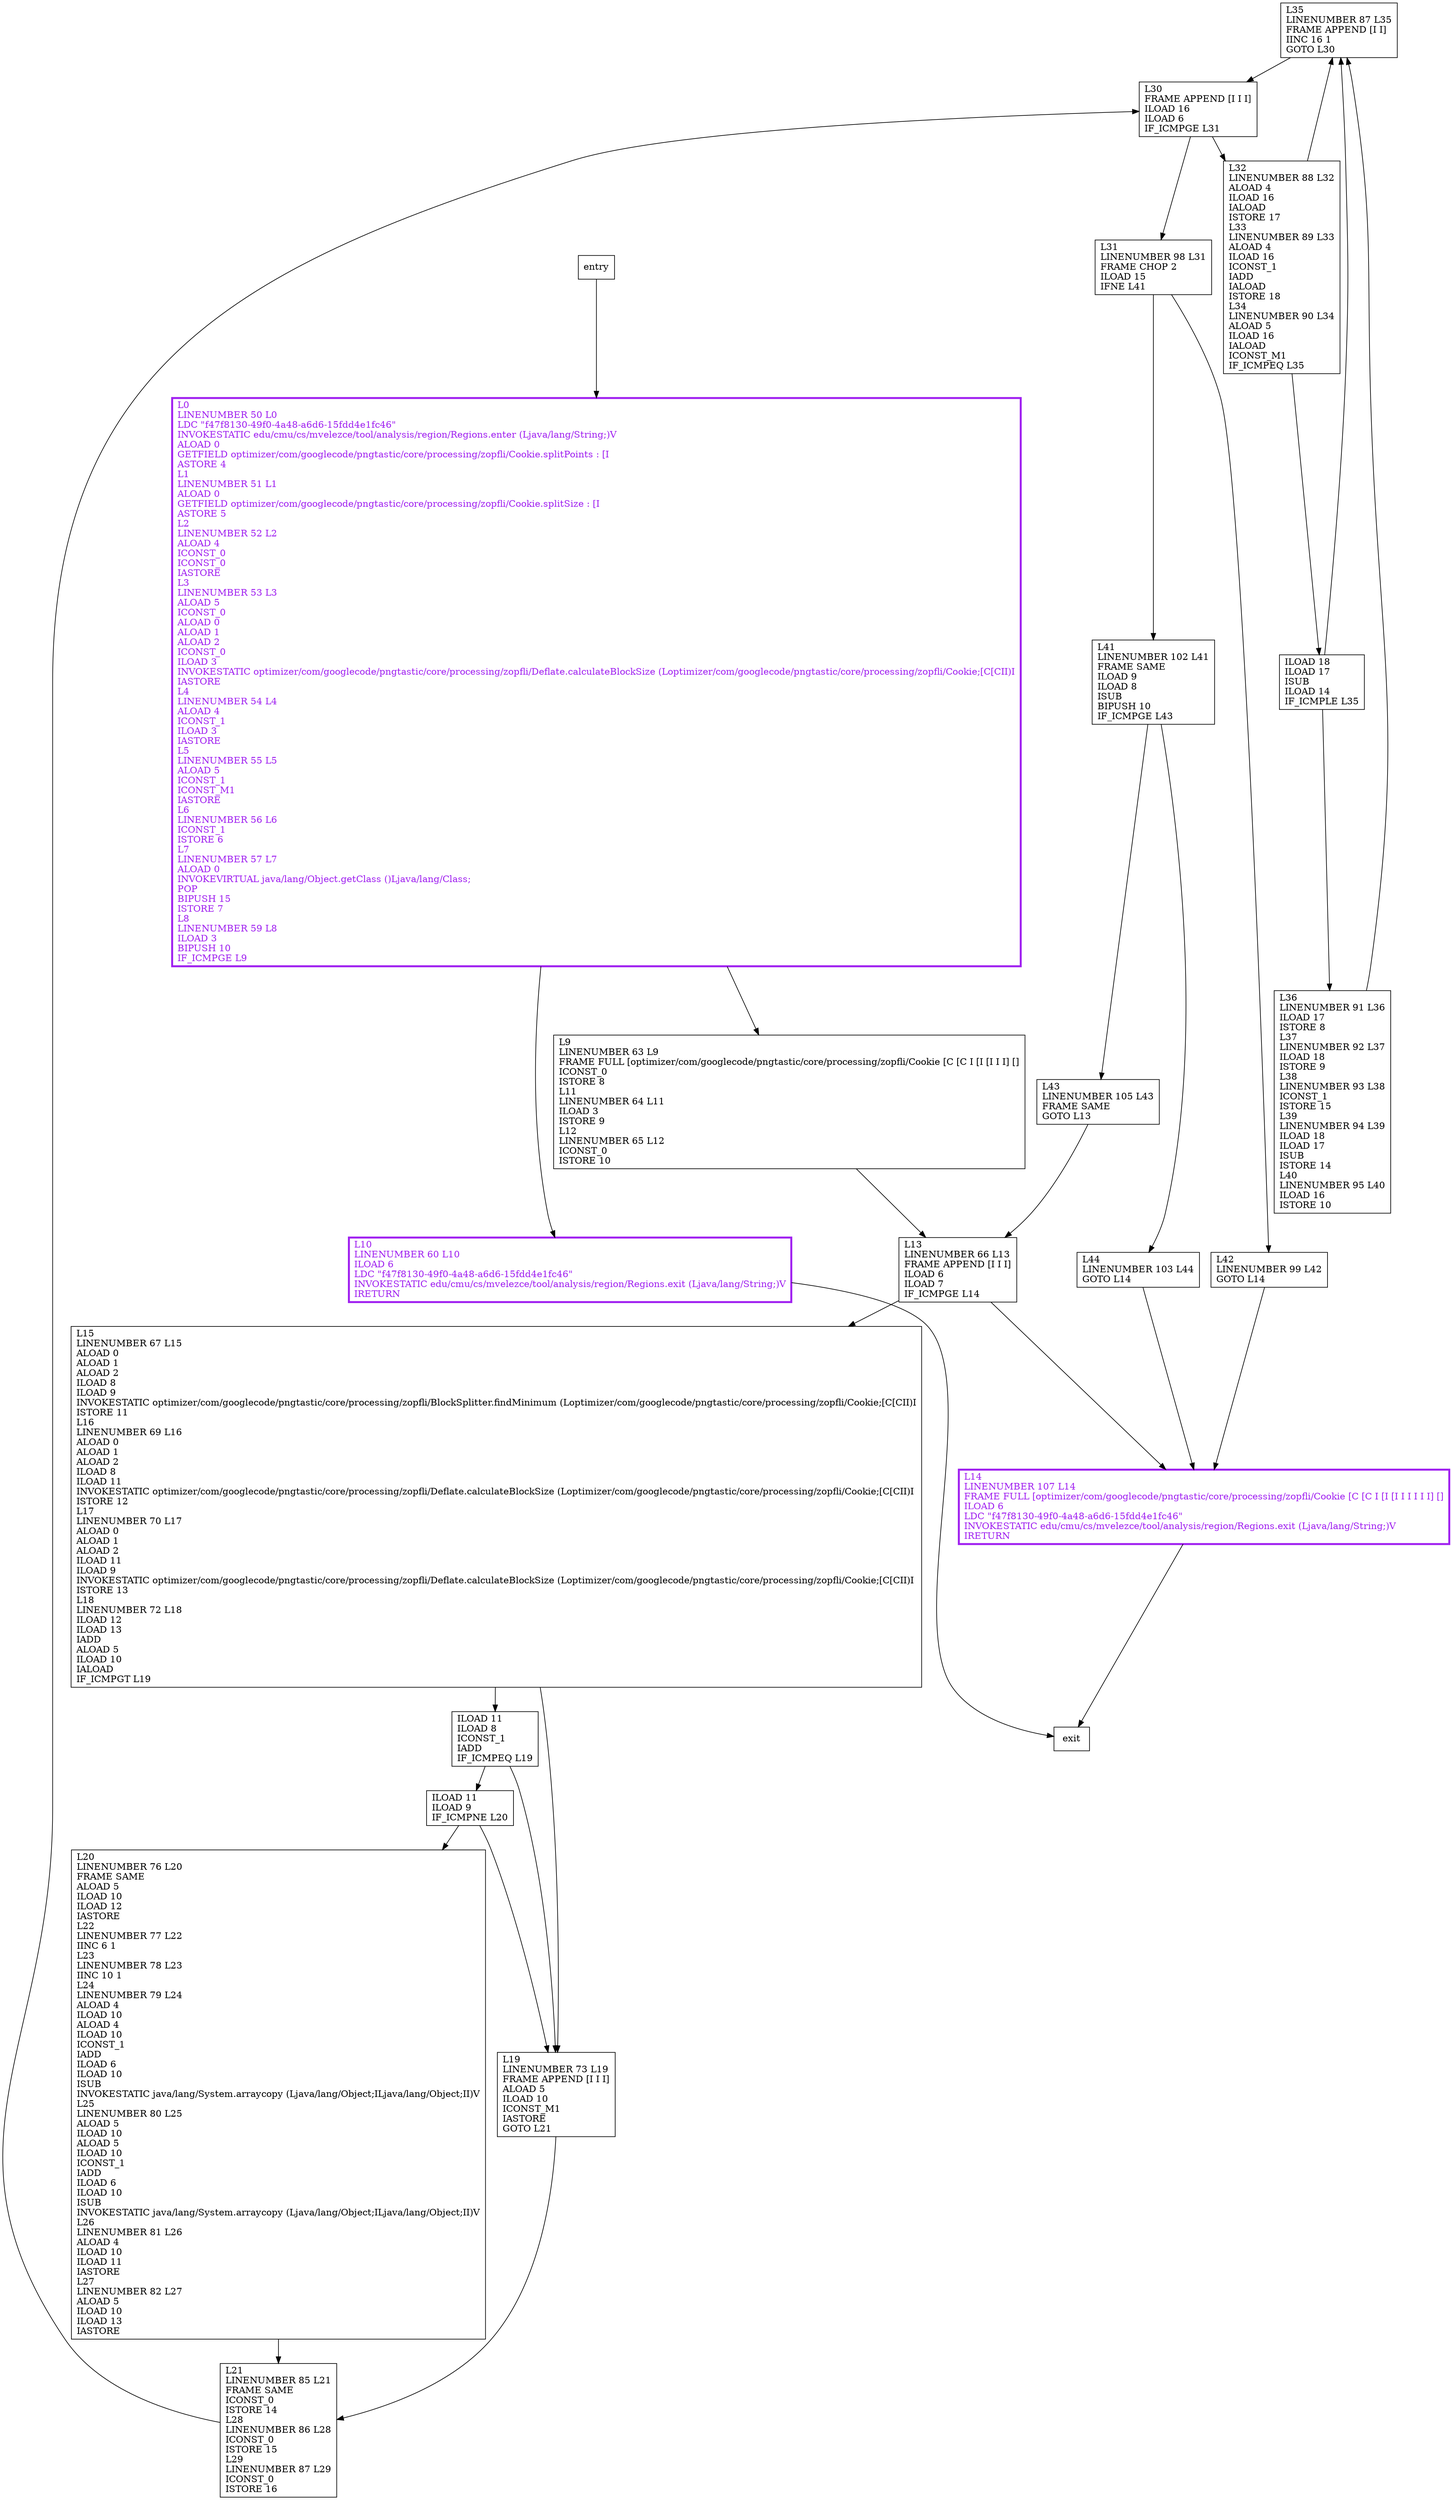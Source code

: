 digraph splitLz {
node [shape=record];
769132147 [label="L35\lLINENUMBER 87 L35\lFRAME APPEND [I I]\lIINC 16 1\lGOTO L30\l"];
38603201 [label="L15\lLINENUMBER 67 L15\lALOAD 0\lALOAD 1\lALOAD 2\lILOAD 8\lILOAD 9\lINVOKESTATIC optimizer/com/googlecode/pngtastic/core/processing/zopfli/BlockSplitter.findMinimum (Loptimizer/com/googlecode/pngtastic/core/processing/zopfli/Cookie;[C[CII)I\lISTORE 11\lL16\lLINENUMBER 69 L16\lALOAD 0\lALOAD 1\lALOAD 2\lILOAD 8\lILOAD 11\lINVOKESTATIC optimizer/com/googlecode/pngtastic/core/processing/zopfli/Deflate.calculateBlockSize (Loptimizer/com/googlecode/pngtastic/core/processing/zopfli/Cookie;[C[CII)I\lISTORE 12\lL17\lLINENUMBER 70 L17\lALOAD 0\lALOAD 1\lALOAD 2\lILOAD 11\lILOAD 9\lINVOKESTATIC optimizer/com/googlecode/pngtastic/core/processing/zopfli/Deflate.calculateBlockSize (Loptimizer/com/googlecode/pngtastic/core/processing/zopfli/Cookie;[C[CII)I\lISTORE 13\lL18\lLINENUMBER 72 L18\lILOAD 12\lILOAD 13\lIADD\lALOAD 5\lILOAD 10\lIALOAD\lIF_ICMPGT L19\l"];
264394929 [label="L31\lLINENUMBER 98 L31\lFRAME CHOP 2\lILOAD 15\lIFNE L41\l"];
1878413714 [label="L32\lLINENUMBER 88 L32\lALOAD 4\lILOAD 16\lIALOAD\lISTORE 17\lL33\lLINENUMBER 89 L33\lALOAD 4\lILOAD 16\lICONST_1\lIADD\lIALOAD\lISTORE 18\lL34\lLINENUMBER 90 L34\lALOAD 5\lILOAD 16\lIALOAD\lICONST_M1\lIF_ICMPEQ L35\l"];
1422273905 [label="L19\lLINENUMBER 73 L19\lFRAME APPEND [I I I]\lALOAD 5\lILOAD 10\lICONST_M1\lIASTORE\lGOTO L21\l"];
1221981006 [label="L21\lLINENUMBER 85 L21\lFRAME SAME\lICONST_0\lISTORE 14\lL28\lLINENUMBER 86 L28\lICONST_0\lISTORE 15\lL29\lLINENUMBER 87 L29\lICONST_0\lISTORE 16\l"];
181252244 [label="L30\lFRAME APPEND [I I I]\lILOAD 16\lILOAD 6\lIF_ICMPGE L31\l"];
1694784135 [label="ILOAD 11\lILOAD 8\lICONST_1\lIADD\lIF_ICMPEQ L19\l"];
30699728 [label="L14\lLINENUMBER 107 L14\lFRAME FULL [optimizer/com/googlecode/pngtastic/core/processing/zopfli/Cookie [C [C I [I [I I I I I I] []\lILOAD 6\lLDC \"f47f8130-49f0-4a48-a6d6-15fdd4e1fc46\"\lINVOKESTATIC edu/cmu/cs/mvelezce/tool/analysis/region/Regions.exit (Ljava/lang/String;)V\lIRETURN\l"];
1914108708 [label="L13\lLINENUMBER 66 L13\lFRAME APPEND [I I I]\lILOAD 6\lILOAD 7\lIF_ICMPGE L14\l"];
753631393 [label="L43\lLINENUMBER 105 L43\lFRAME SAME\lGOTO L13\l"];
1733022752 [label="L41\lLINENUMBER 102 L41\lFRAME SAME\lILOAD 9\lILOAD 8\lISUB\lBIPUSH 10\lIF_ICMPGE L43\l"];
1494346128 [label="L9\lLINENUMBER 63 L9\lFRAME FULL [optimizer/com/googlecode/pngtastic/core/processing/zopfli/Cookie [C [C I [I [I I I] []\lICONST_0\lISTORE 8\lL11\lLINENUMBER 64 L11\lILOAD 3\lISTORE 9\lL12\lLINENUMBER 65 L12\lICONST_0\lISTORE 10\l"];
33563464 [label="L0\lLINENUMBER 50 L0\lLDC \"f47f8130-49f0-4a48-a6d6-15fdd4e1fc46\"\lINVOKESTATIC edu/cmu/cs/mvelezce/tool/analysis/region/Regions.enter (Ljava/lang/String;)V\lALOAD 0\lGETFIELD optimizer/com/googlecode/pngtastic/core/processing/zopfli/Cookie.splitPoints : [I\lASTORE 4\lL1\lLINENUMBER 51 L1\lALOAD 0\lGETFIELD optimizer/com/googlecode/pngtastic/core/processing/zopfli/Cookie.splitSize : [I\lASTORE 5\lL2\lLINENUMBER 52 L2\lALOAD 4\lICONST_0\lICONST_0\lIASTORE\lL3\lLINENUMBER 53 L3\lALOAD 5\lICONST_0\lALOAD 0\lALOAD 1\lALOAD 2\lICONST_0\lILOAD 3\lINVOKESTATIC optimizer/com/googlecode/pngtastic/core/processing/zopfli/Deflate.calculateBlockSize (Loptimizer/com/googlecode/pngtastic/core/processing/zopfli/Cookie;[C[CII)I\lIASTORE\lL4\lLINENUMBER 54 L4\lALOAD 4\lICONST_1\lILOAD 3\lIASTORE\lL5\lLINENUMBER 55 L5\lALOAD 5\lICONST_1\lICONST_M1\lIASTORE\lL6\lLINENUMBER 56 L6\lICONST_1\lISTORE 6\lL7\lLINENUMBER 57 L7\lALOAD 0\lINVOKEVIRTUAL java/lang/Object.getClass ()Ljava/lang/Class;\lPOP\lBIPUSH 15\lISTORE 7\lL8\lLINENUMBER 59 L8\lILOAD 3\lBIPUSH 10\lIF_ICMPGE L9\l"];
822087264 [label="L10\lLINENUMBER 60 L10\lILOAD 6\lLDC \"f47f8130-49f0-4a48-a6d6-15fdd4e1fc46\"\lINVOKESTATIC edu/cmu/cs/mvelezce/tool/analysis/region/Regions.exit (Ljava/lang/String;)V\lIRETURN\l"];
1207231495 [label="ILOAD 11\lILOAD 9\lIF_ICMPNE L20\l"];
722417467 [label="L42\lLINENUMBER 99 L42\lGOTO L14\l"];
756936249 [label="L20\lLINENUMBER 76 L20\lFRAME SAME\lALOAD 5\lILOAD 10\lILOAD 12\lIASTORE\lL22\lLINENUMBER 77 L22\lIINC 6 1\lL23\lLINENUMBER 78 L23\lIINC 10 1\lL24\lLINENUMBER 79 L24\lALOAD 4\lILOAD 10\lALOAD 4\lILOAD 10\lICONST_1\lIADD\lILOAD 6\lILOAD 10\lISUB\lINVOKESTATIC java/lang/System.arraycopy (Ljava/lang/Object;ILjava/lang/Object;II)V\lL25\lLINENUMBER 80 L25\lALOAD 5\lILOAD 10\lALOAD 5\lILOAD 10\lICONST_1\lIADD\lILOAD 6\lILOAD 10\lISUB\lINVOKESTATIC java/lang/System.arraycopy (Ljava/lang/Object;ILjava/lang/Object;II)V\lL26\lLINENUMBER 81 L26\lALOAD 4\lILOAD 10\lILOAD 11\lIASTORE\lL27\lLINENUMBER 82 L27\lALOAD 5\lILOAD 10\lILOAD 13\lIASTORE\l"];
1474957626 [label="L36\lLINENUMBER 91 L36\lILOAD 17\lISTORE 8\lL37\lLINENUMBER 92 L37\lILOAD 18\lISTORE 9\lL38\lLINENUMBER 93 L38\lICONST_1\lISTORE 15\lL39\lLINENUMBER 94 L39\lILOAD 18\lILOAD 17\lISUB\lISTORE 14\lL40\lLINENUMBER 95 L40\lILOAD 16\lISTORE 10\l"];
1262869688 [label="L44\lLINENUMBER 103 L44\lGOTO L14\l"];
1257299717 [label="ILOAD 18\lILOAD 17\lISUB\lILOAD 14\lIF_ICMPLE L35\l"];
entry;
exit;
769132147 -> 181252244;
38603201 -> 1422273905;
38603201 -> 1694784135;
264394929 -> 1733022752;
264394929 -> 722417467;
1878413714 -> 769132147;
1878413714 -> 1257299717;
1422273905 -> 1221981006;
1221981006 -> 181252244;
181252244 -> 264394929;
181252244 -> 1878413714;
1694784135 -> 1422273905;
1694784135 -> 1207231495;
30699728 -> exit;
entry -> 33563464;
1914108708 -> 38603201;
1914108708 -> 30699728;
753631393 -> 1914108708;
1733022752 -> 753631393;
1733022752 -> 1262869688;
1494346128 -> 1914108708;
33563464 -> 1494346128;
33563464 -> 822087264;
822087264 -> exit;
1207231495 -> 1422273905;
1207231495 -> 756936249;
722417467 -> 30699728;
756936249 -> 1221981006;
1474957626 -> 769132147;
1262869688 -> 30699728;
1257299717 -> 769132147;
1257299717 -> 1474957626;
33563464[fontcolor="purple", penwidth=3, color="purple"];
822087264[fontcolor="purple", penwidth=3, color="purple"];
30699728[fontcolor="purple", penwidth=3, color="purple"];
}
